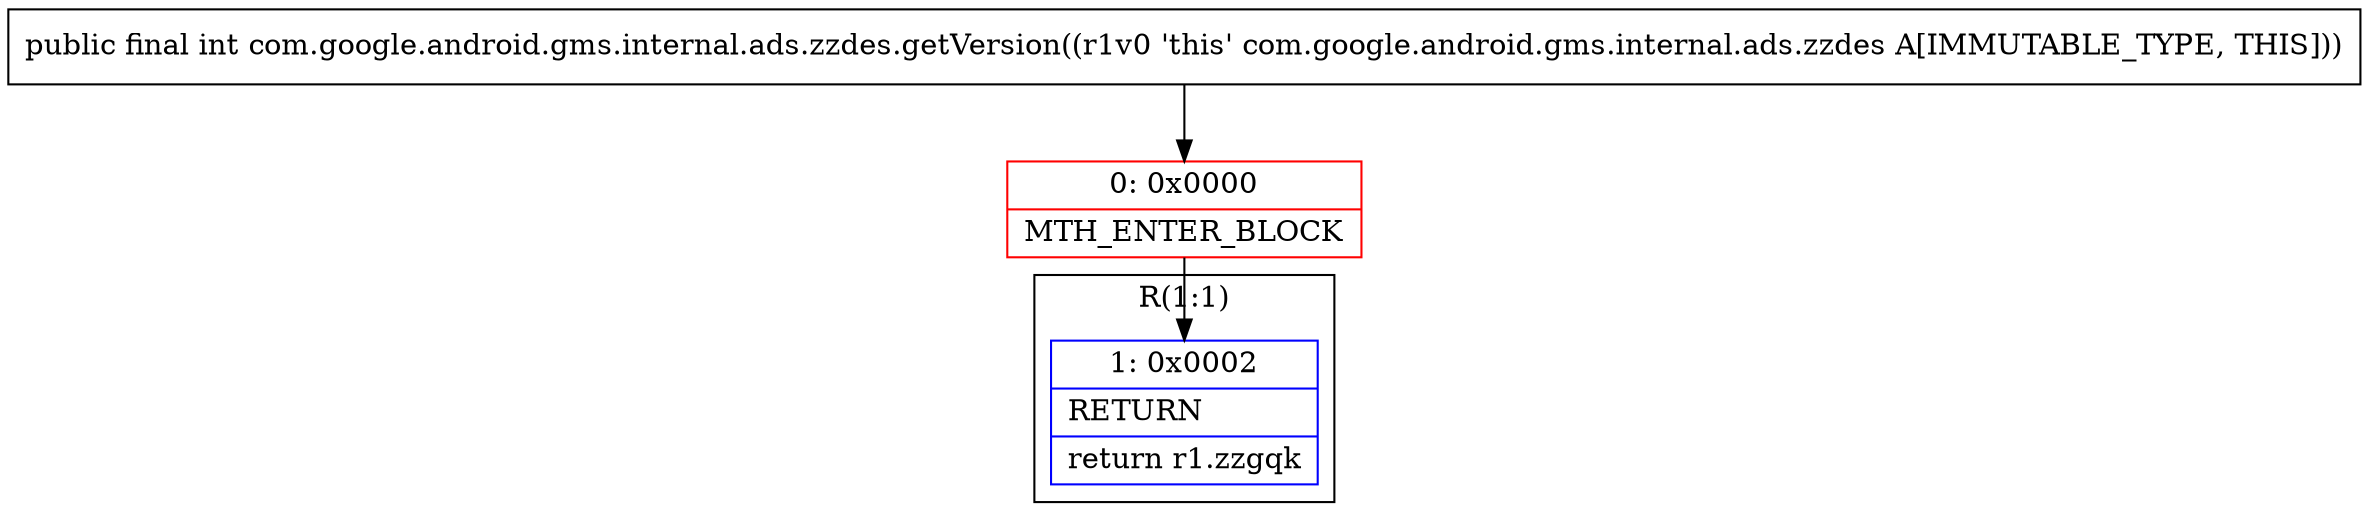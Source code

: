 digraph "CFG forcom.google.android.gms.internal.ads.zzdes.getVersion()I" {
subgraph cluster_Region_597689980 {
label = "R(1:1)";
node [shape=record,color=blue];
Node_1 [shape=record,label="{1\:\ 0x0002|RETURN\l|return r1.zzgqk\l}"];
}
Node_0 [shape=record,color=red,label="{0\:\ 0x0000|MTH_ENTER_BLOCK\l}"];
MethodNode[shape=record,label="{public final int com.google.android.gms.internal.ads.zzdes.getVersion((r1v0 'this' com.google.android.gms.internal.ads.zzdes A[IMMUTABLE_TYPE, THIS])) }"];
MethodNode -> Node_0;
Node_0 -> Node_1;
}

